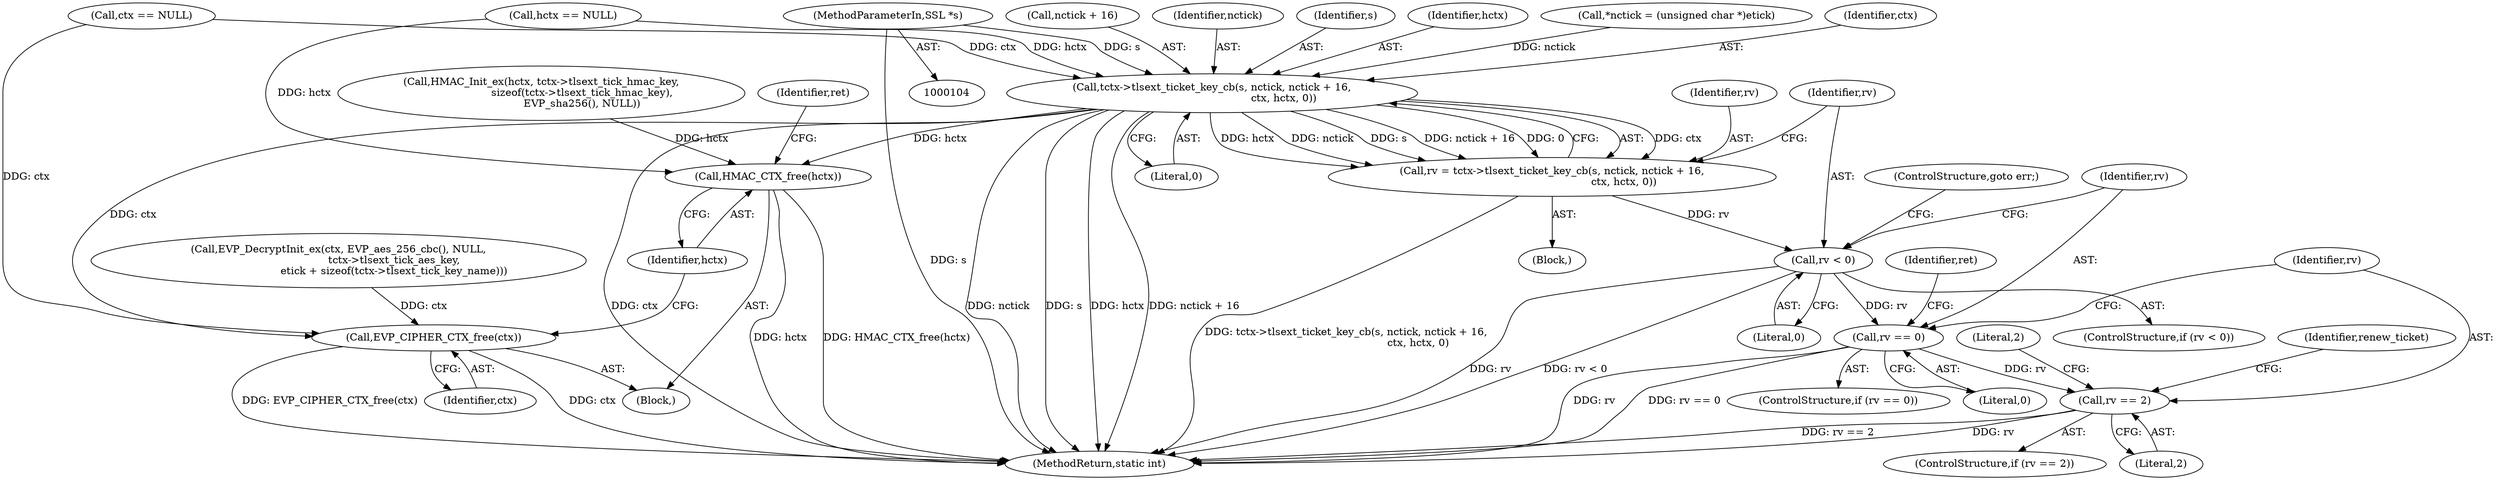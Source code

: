digraph "0_openssl_e97763c92c655dcf4af2860b3abd2bc4c8a267f9@pointer" {
"1000105" [label="(MethodParameterIn,SSL *s)"];
"1000188" [label="(Call,tctx->tlsext_ticket_key_cb(s, nctick, nctick + 16,\n                                            ctx, hctx, 0))"];
"1000186" [label="(Call,rv = tctx->tlsext_ticket_key_cb(s, nctick, nctick + 16,\n                                            ctx, hctx, 0))"];
"1000198" [label="(Call,rv < 0)"];
"1000203" [label="(Call,rv == 0)"];
"1000212" [label="(Call,rv == 2)"];
"1000272" [label="(Call,EVP_CIPHER_CTX_free(ctx))"];
"1000274" [label="(Call,HMAC_CTX_free(hctx))"];
"1000278" [label="(MethodReturn,static int)"];
"1000178" [label="(Block,)"];
"1000272" [label="(Call,EVP_CIPHER_CTX_free(ctx))"];
"1000186" [label="(Call,rv = tctx->tlsext_ticket_key_cb(s, nctick, nctick + 16,\n                                            ctx, hctx, 0))"];
"1000196" [label="(Literal,0)"];
"1000155" [label="(Call,hctx == NULL)"];
"1000203" [label="(Call,rv == 0)"];
"1000213" [label="(Identifier,rv)"];
"1000111" [label="(Block,)"];
"1000201" [label="(ControlStructure,goto err;)"];
"1000187" [label="(Identifier,rv)"];
"1000202" [label="(ControlStructure,if (rv == 0))"];
"1000270" [label="(Literal,2)"];
"1000198" [label="(Call,rv < 0)"];
"1000200" [label="(Literal,0)"];
"1000191" [label="(Call,nctick + 16)"];
"1000190" [label="(Identifier,nctick)"];
"1000212" [label="(Call,rv == 2)"];
"1000211" [label="(ControlStructure,if (rv == 2))"];
"1000197" [label="(ControlStructure,if (rv < 0))"];
"1000105" [label="(MethodParameterIn,SSL *s)"];
"1000273" [label="(Identifier,ctx)"];
"1000240" [label="(Call,HMAC_Init_ex(hctx, tctx->tlsext_tick_hmac_key,\n                         sizeof(tctx->tlsext_tick_hmac_key),\n                         EVP_sha256(), NULL))"];
"1000253" [label="(Call,EVP_DecryptInit_ex(ctx, EVP_aes_256_cbc(), NULL,\n                                  tctx->tlsext_tick_aes_key,\n                                  etick + sizeof(tctx->tlsext_tick_key_name)))"];
"1000189" [label="(Identifier,s)"];
"1000214" [label="(Literal,2)"];
"1000195" [label="(Identifier,hctx)"];
"1000277" [label="(Identifier,ret)"];
"1000205" [label="(Literal,0)"];
"1000199" [label="(Identifier,rv)"];
"1000188" [label="(Call,tctx->tlsext_ticket_key_cb(s, nctick, nctick + 16,\n                                            ctx, hctx, 0))"];
"1000180" [label="(Call,*nctick = (unsigned char *)etick)"];
"1000208" [label="(Identifier,ret)"];
"1000165" [label="(Call,ctx == NULL)"];
"1000204" [label="(Identifier,rv)"];
"1000275" [label="(Identifier,hctx)"];
"1000274" [label="(Call,HMAC_CTX_free(hctx))"];
"1000194" [label="(Identifier,ctx)"];
"1000216" [label="(Identifier,renew_ticket)"];
"1000105" -> "1000104"  [label="AST: "];
"1000105" -> "1000278"  [label="DDG: s"];
"1000105" -> "1000188"  [label="DDG: s"];
"1000188" -> "1000186"  [label="AST: "];
"1000188" -> "1000196"  [label="CFG: "];
"1000189" -> "1000188"  [label="AST: "];
"1000190" -> "1000188"  [label="AST: "];
"1000191" -> "1000188"  [label="AST: "];
"1000194" -> "1000188"  [label="AST: "];
"1000195" -> "1000188"  [label="AST: "];
"1000196" -> "1000188"  [label="AST: "];
"1000186" -> "1000188"  [label="CFG: "];
"1000188" -> "1000278"  [label="DDG: ctx"];
"1000188" -> "1000278"  [label="DDG: nctick"];
"1000188" -> "1000278"  [label="DDG: s"];
"1000188" -> "1000278"  [label="DDG: hctx"];
"1000188" -> "1000278"  [label="DDG: nctick + 16"];
"1000188" -> "1000186"  [label="DDG: ctx"];
"1000188" -> "1000186"  [label="DDG: hctx"];
"1000188" -> "1000186"  [label="DDG: nctick"];
"1000188" -> "1000186"  [label="DDG: s"];
"1000188" -> "1000186"  [label="DDG: nctick + 16"];
"1000188" -> "1000186"  [label="DDG: 0"];
"1000180" -> "1000188"  [label="DDG: nctick"];
"1000165" -> "1000188"  [label="DDG: ctx"];
"1000155" -> "1000188"  [label="DDG: hctx"];
"1000188" -> "1000272"  [label="DDG: ctx"];
"1000188" -> "1000274"  [label="DDG: hctx"];
"1000186" -> "1000178"  [label="AST: "];
"1000187" -> "1000186"  [label="AST: "];
"1000199" -> "1000186"  [label="CFG: "];
"1000186" -> "1000278"  [label="DDG: tctx->tlsext_ticket_key_cb(s, nctick, nctick + 16,\n                                            ctx, hctx, 0)"];
"1000186" -> "1000198"  [label="DDG: rv"];
"1000198" -> "1000197"  [label="AST: "];
"1000198" -> "1000200"  [label="CFG: "];
"1000199" -> "1000198"  [label="AST: "];
"1000200" -> "1000198"  [label="AST: "];
"1000201" -> "1000198"  [label="CFG: "];
"1000204" -> "1000198"  [label="CFG: "];
"1000198" -> "1000278"  [label="DDG: rv"];
"1000198" -> "1000278"  [label="DDG: rv < 0"];
"1000198" -> "1000203"  [label="DDG: rv"];
"1000203" -> "1000202"  [label="AST: "];
"1000203" -> "1000205"  [label="CFG: "];
"1000204" -> "1000203"  [label="AST: "];
"1000205" -> "1000203"  [label="AST: "];
"1000208" -> "1000203"  [label="CFG: "];
"1000213" -> "1000203"  [label="CFG: "];
"1000203" -> "1000278"  [label="DDG: rv == 0"];
"1000203" -> "1000278"  [label="DDG: rv"];
"1000203" -> "1000212"  [label="DDG: rv"];
"1000212" -> "1000211"  [label="AST: "];
"1000212" -> "1000214"  [label="CFG: "];
"1000213" -> "1000212"  [label="AST: "];
"1000214" -> "1000212"  [label="AST: "];
"1000216" -> "1000212"  [label="CFG: "];
"1000270" -> "1000212"  [label="CFG: "];
"1000212" -> "1000278"  [label="DDG: rv == 2"];
"1000212" -> "1000278"  [label="DDG: rv"];
"1000272" -> "1000111"  [label="AST: "];
"1000272" -> "1000273"  [label="CFG: "];
"1000273" -> "1000272"  [label="AST: "];
"1000275" -> "1000272"  [label="CFG: "];
"1000272" -> "1000278"  [label="DDG: ctx"];
"1000272" -> "1000278"  [label="DDG: EVP_CIPHER_CTX_free(ctx)"];
"1000253" -> "1000272"  [label="DDG: ctx"];
"1000165" -> "1000272"  [label="DDG: ctx"];
"1000274" -> "1000111"  [label="AST: "];
"1000274" -> "1000275"  [label="CFG: "];
"1000275" -> "1000274"  [label="AST: "];
"1000277" -> "1000274"  [label="CFG: "];
"1000274" -> "1000278"  [label="DDG: hctx"];
"1000274" -> "1000278"  [label="DDG: HMAC_CTX_free(hctx)"];
"1000155" -> "1000274"  [label="DDG: hctx"];
"1000240" -> "1000274"  [label="DDG: hctx"];
}
